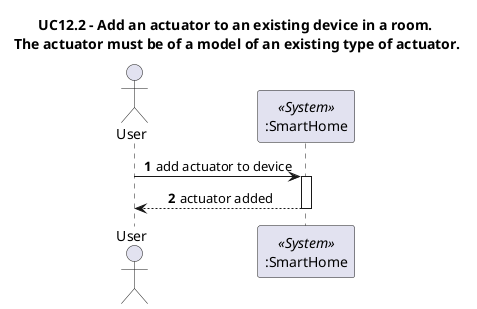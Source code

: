 @startuml

skinparam sequenceMessageAlign center
autonumber

title UC12.2 - Add an actuator to an existing device in a room.\n The actuator must be of a model of an existing type of actuator.

Actor User
participant ":SmartHome" as smarthome <<System>>

User -> smarthome : add actuator to device
activate smarthome
User <-- smarthome : actuator added
deactivate smarthome

@enduml